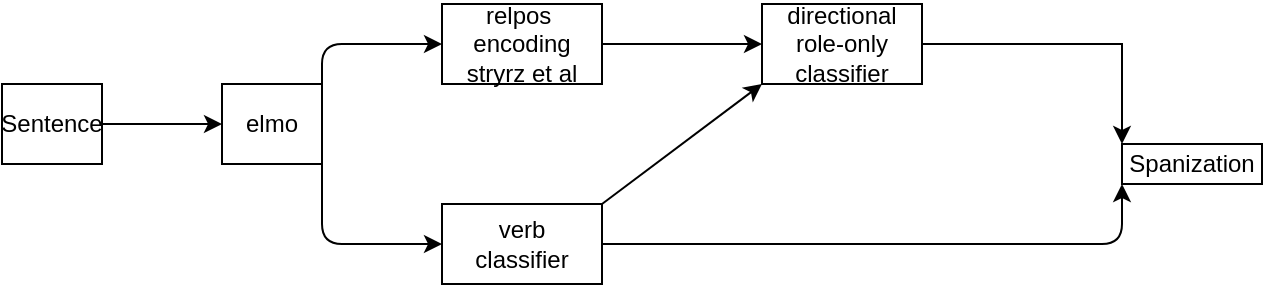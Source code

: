 <mxfile version="14.1.8" type="device"><diagram id="qve_WIq5xCmbg1tnKT8w" name="Page-1"><mxGraphModel dx="1113" dy="699" grid="1" gridSize="10" guides="1" tooltips="1" connect="1" arrows="1" fold="1" page="1" pageScale="1" pageWidth="827" pageHeight="1169" math="0" shadow="0"><root><mxCell id="0"/><mxCell id="1" parent="0"/><mxCell id="rHDVYlQihb0t8q8ShqVY-1" value="Sentence" style="rounded=0;whiteSpace=wrap;html=1;" vertex="1" parent="1"><mxGeometry x="100" y="160" width="50" height="40" as="geometry"/></mxCell><mxCell id="rHDVYlQihb0t8q8ShqVY-2" value="" style="endArrow=classic;html=1;exitX=1;exitY=0.5;exitDx=0;exitDy=0;" edge="1" parent="1" source="rHDVYlQihb0t8q8ShqVY-1"><mxGeometry width="50" height="50" relative="1" as="geometry"><mxPoint x="390" y="370" as="sourcePoint"/><mxPoint x="210" y="180" as="targetPoint"/></mxGeometry></mxCell><mxCell id="rHDVYlQihb0t8q8ShqVY-3" value="elmo" style="rounded=0;whiteSpace=wrap;html=1;" vertex="1" parent="1"><mxGeometry x="210" y="160" width="50" height="40" as="geometry"/></mxCell><mxCell id="rHDVYlQihb0t8q8ShqVY-4" value="verb&lt;br&gt;classifier" style="rounded=0;whiteSpace=wrap;html=1;" vertex="1" parent="1"><mxGeometry x="320" y="220" width="80" height="40" as="geometry"/></mxCell><mxCell id="rHDVYlQihb0t8q8ShqVY-5" value="" style="endArrow=classic;html=1;exitX=1;exitY=0.5;exitDx=0;exitDy=0;entryX=0;entryY=0.5;entryDx=0;entryDy=0;" edge="1" parent="1" source="rHDVYlQihb0t8q8ShqVY-3" target="rHDVYlQihb0t8q8ShqVY-4"><mxGeometry width="50" height="50" relative="1" as="geometry"><mxPoint x="390" y="370" as="sourcePoint"/><mxPoint x="440" y="320" as="targetPoint"/><Array as="points"><mxPoint x="260" y="240"/></Array></mxGeometry></mxCell><mxCell id="rHDVYlQihb0t8q8ShqVY-18" style="edgeStyle=orthogonalEdgeStyle;rounded=0;orthogonalLoop=1;jettySize=auto;html=1;" edge="1" parent="1" source="rHDVYlQihb0t8q8ShqVY-6" target="rHDVYlQihb0t8q8ShqVY-19"><mxGeometry relative="1" as="geometry"><mxPoint x="650" y="180" as="targetPoint"/><Array as="points"><mxPoint x="660" y="140"/></Array></mxGeometry></mxCell><mxCell id="rHDVYlQihb0t8q8ShqVY-6" value="directional&lt;br&gt;role-only&lt;br&gt;classifier" style="rounded=0;whiteSpace=wrap;html=1;" vertex="1" parent="1"><mxGeometry x="480" y="120" width="80" height="40" as="geometry"/></mxCell><mxCell id="rHDVYlQihb0t8q8ShqVY-7" value="" style="endArrow=classic;html=1;exitX=1;exitY=0;exitDx=0;exitDy=0;" edge="1" parent="1" source="rHDVYlQihb0t8q8ShqVY-3"><mxGeometry width="50" height="50" relative="1" as="geometry"><mxPoint x="390" y="350" as="sourcePoint"/><mxPoint x="320" y="140" as="targetPoint"/><Array as="points"><mxPoint x="260" y="140"/></Array></mxGeometry></mxCell><mxCell id="rHDVYlQihb0t8q8ShqVY-9" value="" style="edgeStyle=orthogonalEdgeStyle;rounded=0;orthogonalLoop=1;jettySize=auto;html=1;" edge="1" parent="1" source="rHDVYlQihb0t8q8ShqVY-8" target="rHDVYlQihb0t8q8ShqVY-6"><mxGeometry relative="1" as="geometry"/></mxCell><mxCell id="rHDVYlQihb0t8q8ShqVY-8" value="relpos&amp;nbsp;&lt;br&gt;encoding&lt;br&gt;stryrz et al" style="rounded=0;whiteSpace=wrap;html=1;" vertex="1" parent="1"><mxGeometry x="320" y="120" width="80" height="40" as="geometry"/></mxCell><mxCell id="rHDVYlQihb0t8q8ShqVY-14" value="" style="endArrow=classic;html=1;entryX=0;entryY=1;entryDx=0;entryDy=0;exitX=1;exitY=0;exitDx=0;exitDy=0;" edge="1" parent="1" source="rHDVYlQihb0t8q8ShqVY-4" target="rHDVYlQihb0t8q8ShqVY-6"><mxGeometry width="50" height="50" relative="1" as="geometry"><mxPoint x="110" y="560" as="sourcePoint"/><mxPoint x="160" y="510" as="targetPoint"/></mxGeometry></mxCell><mxCell id="rHDVYlQihb0t8q8ShqVY-17" value="" style="endArrow=classic;html=1;exitX=1;exitY=0.5;exitDx=0;exitDy=0;entryX=0;entryY=1;entryDx=0;entryDy=0;" edge="1" parent="1" source="rHDVYlQihb0t8q8ShqVY-4" target="rHDVYlQihb0t8q8ShqVY-19"><mxGeometry width="50" height="50" relative="1" as="geometry"><mxPoint x="290" y="230" as="sourcePoint"/><mxPoint x="660" y="180" as="targetPoint"/><Array as="points"><mxPoint x="660" y="240"/></Array></mxGeometry></mxCell><mxCell id="rHDVYlQihb0t8q8ShqVY-19" value="Spanization" style="rounded=0;whiteSpace=wrap;html=1;" vertex="1" parent="1"><mxGeometry x="660" y="190" width="70" height="20" as="geometry"/></mxCell></root></mxGraphModel></diagram></mxfile>